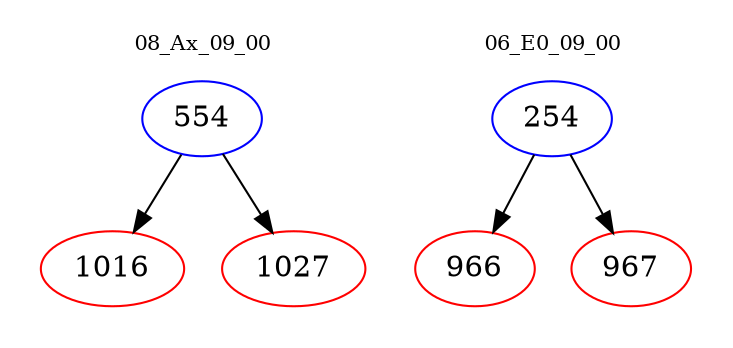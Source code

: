 digraph{
subgraph cluster_0 {
color = white
label = "08_Ax_09_00";
fontsize=10;
T0_554 [label="554", color="blue"]
T0_554 -> T0_1016 [color="black"]
T0_1016 [label="1016", color="red"]
T0_554 -> T0_1027 [color="black"]
T0_1027 [label="1027", color="red"]
}
subgraph cluster_1 {
color = white
label = "06_E0_09_00";
fontsize=10;
T1_254 [label="254", color="blue"]
T1_254 -> T1_966 [color="black"]
T1_966 [label="966", color="red"]
T1_254 -> T1_967 [color="black"]
T1_967 [label="967", color="red"]
}
}

